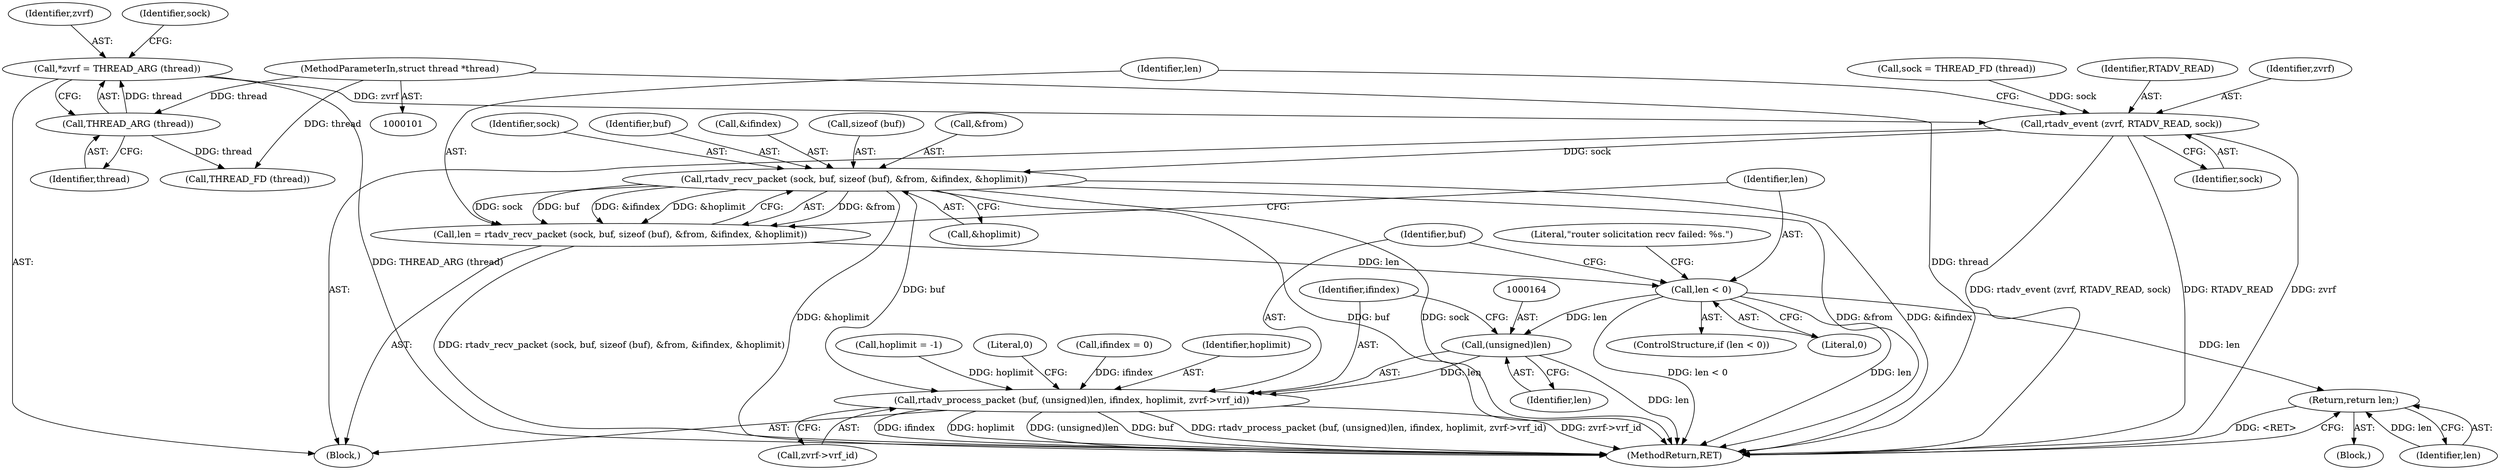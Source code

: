 digraph "0_quagga_cfb1fae25f8c092e0d17073eaf7bd428ce1cd546@pointer" {
"1000118" [label="(Call,*zvrf = THREAD_ARG (thread))"];
"1000120" [label="(Call,THREAD_ARG (thread))"];
"1000102" [label="(MethodParameterIn,struct thread *thread)"];
"1000133" [label="(Call,rtadv_event (zvrf, RTADV_READ, sock))"];
"1000139" [label="(Call,rtadv_recv_packet (sock, buf, sizeof (buf), &from, &ifindex, &hoplimit))"];
"1000137" [label="(Call,len = rtadv_recv_packet (sock, buf, sizeof (buf), &from, &ifindex, &hoplimit))"];
"1000151" [label="(Call,len < 0)"];
"1000159" [label="(Return,return len;)"];
"1000163" [label="(Call,(unsigned)len)"];
"1000161" [label="(Call,rtadv_process_packet (buf, (unsigned)len, ifindex, hoplimit, zvrf->vrf_id))"];
"1000142" [label="(Call,sizeof (buf))"];
"1000109" [label="(Call,ifindex = 0)"];
"1000102" [label="(MethodParameterIn,struct thread *thread)"];
"1000138" [label="(Identifier,len)"];
"1000163" [label="(Call,(unsigned)len)"];
"1000151" [label="(Call,len < 0)"];
"1000136" [label="(Identifier,sock)"];
"1000167" [label="(Identifier,hoplimit)"];
"1000120" [label="(Call,THREAD_ARG (thread))"];
"1000144" [label="(Call,&from)"];
"1000166" [label="(Identifier,ifindex)"];
"1000119" [label="(Identifier,zvrf)"];
"1000124" [label="(Call,THREAD_FD (thread))"];
"1000133" [label="(Call,rtadv_event (zvrf, RTADV_READ, sock))"];
"1000118" [label="(Call,*zvrf = THREAD_ARG (thread))"];
"1000140" [label="(Identifier,sock)"];
"1000141" [label="(Identifier,buf)"];
"1000113" [label="(Call,hoplimit = -1)"];
"1000135" [label="(Identifier,RTADV_READ)"];
"1000173" [label="(MethodReturn,RET)"];
"1000123" [label="(Identifier,sock)"];
"1000137" [label="(Call,len = rtadv_recv_packet (sock, buf, sizeof (buf), &from, &ifindex, &hoplimit))"];
"1000156" [label="(Literal,\"router solicitation recv failed: %s.\")"];
"1000168" [label="(Call,zvrf->vrf_id)"];
"1000152" [label="(Identifier,len)"];
"1000150" [label="(ControlStructure,if (len < 0))"];
"1000159" [label="(Return,return len;)"];
"1000165" [label="(Identifier,len)"];
"1000172" [label="(Literal,0)"];
"1000161" [label="(Call,rtadv_process_packet (buf, (unsigned)len, ifindex, hoplimit, zvrf->vrf_id))"];
"1000134" [label="(Identifier,zvrf)"];
"1000148" [label="(Call,&hoplimit)"];
"1000139" [label="(Call,rtadv_recv_packet (sock, buf, sizeof (buf), &from, &ifindex, &hoplimit))"];
"1000122" [label="(Call,sock = THREAD_FD (thread))"];
"1000103" [label="(Block,)"];
"1000162" [label="(Identifier,buf)"];
"1000154" [label="(Block,)"];
"1000160" [label="(Identifier,len)"];
"1000146" [label="(Call,&ifindex)"];
"1000153" [label="(Literal,0)"];
"1000121" [label="(Identifier,thread)"];
"1000118" -> "1000103"  [label="AST: "];
"1000118" -> "1000120"  [label="CFG: "];
"1000119" -> "1000118"  [label="AST: "];
"1000120" -> "1000118"  [label="AST: "];
"1000123" -> "1000118"  [label="CFG: "];
"1000118" -> "1000173"  [label="DDG: THREAD_ARG (thread)"];
"1000120" -> "1000118"  [label="DDG: thread"];
"1000118" -> "1000133"  [label="DDG: zvrf"];
"1000120" -> "1000121"  [label="CFG: "];
"1000121" -> "1000120"  [label="AST: "];
"1000102" -> "1000120"  [label="DDG: thread"];
"1000120" -> "1000124"  [label="DDG: thread"];
"1000102" -> "1000101"  [label="AST: "];
"1000102" -> "1000173"  [label="DDG: thread"];
"1000102" -> "1000124"  [label="DDG: thread"];
"1000133" -> "1000103"  [label="AST: "];
"1000133" -> "1000136"  [label="CFG: "];
"1000134" -> "1000133"  [label="AST: "];
"1000135" -> "1000133"  [label="AST: "];
"1000136" -> "1000133"  [label="AST: "];
"1000138" -> "1000133"  [label="CFG: "];
"1000133" -> "1000173"  [label="DDG: zvrf"];
"1000133" -> "1000173"  [label="DDG: rtadv_event (zvrf, RTADV_READ, sock)"];
"1000133" -> "1000173"  [label="DDG: RTADV_READ"];
"1000122" -> "1000133"  [label="DDG: sock"];
"1000133" -> "1000139"  [label="DDG: sock"];
"1000139" -> "1000137"  [label="AST: "];
"1000139" -> "1000148"  [label="CFG: "];
"1000140" -> "1000139"  [label="AST: "];
"1000141" -> "1000139"  [label="AST: "];
"1000142" -> "1000139"  [label="AST: "];
"1000144" -> "1000139"  [label="AST: "];
"1000146" -> "1000139"  [label="AST: "];
"1000148" -> "1000139"  [label="AST: "];
"1000137" -> "1000139"  [label="CFG: "];
"1000139" -> "1000173"  [label="DDG: &hoplimit"];
"1000139" -> "1000173"  [label="DDG: buf"];
"1000139" -> "1000173"  [label="DDG: sock"];
"1000139" -> "1000173"  [label="DDG: &from"];
"1000139" -> "1000173"  [label="DDG: &ifindex"];
"1000139" -> "1000137"  [label="DDG: &from"];
"1000139" -> "1000137"  [label="DDG: sock"];
"1000139" -> "1000137"  [label="DDG: buf"];
"1000139" -> "1000137"  [label="DDG: &ifindex"];
"1000139" -> "1000137"  [label="DDG: &hoplimit"];
"1000139" -> "1000161"  [label="DDG: buf"];
"1000137" -> "1000103"  [label="AST: "];
"1000138" -> "1000137"  [label="AST: "];
"1000152" -> "1000137"  [label="CFG: "];
"1000137" -> "1000173"  [label="DDG: rtadv_recv_packet (sock, buf, sizeof (buf), &from, &ifindex, &hoplimit)"];
"1000137" -> "1000151"  [label="DDG: len"];
"1000151" -> "1000150"  [label="AST: "];
"1000151" -> "1000153"  [label="CFG: "];
"1000152" -> "1000151"  [label="AST: "];
"1000153" -> "1000151"  [label="AST: "];
"1000156" -> "1000151"  [label="CFG: "];
"1000162" -> "1000151"  [label="CFG: "];
"1000151" -> "1000173"  [label="DDG: len < 0"];
"1000151" -> "1000173"  [label="DDG: len"];
"1000151" -> "1000159"  [label="DDG: len"];
"1000151" -> "1000163"  [label="DDG: len"];
"1000159" -> "1000154"  [label="AST: "];
"1000159" -> "1000160"  [label="CFG: "];
"1000160" -> "1000159"  [label="AST: "];
"1000173" -> "1000159"  [label="CFG: "];
"1000159" -> "1000173"  [label="DDG: <RET>"];
"1000160" -> "1000159"  [label="DDG: len"];
"1000163" -> "1000161"  [label="AST: "];
"1000163" -> "1000165"  [label="CFG: "];
"1000164" -> "1000163"  [label="AST: "];
"1000165" -> "1000163"  [label="AST: "];
"1000166" -> "1000163"  [label="CFG: "];
"1000163" -> "1000173"  [label="DDG: len"];
"1000163" -> "1000161"  [label="DDG: len"];
"1000161" -> "1000103"  [label="AST: "];
"1000161" -> "1000168"  [label="CFG: "];
"1000162" -> "1000161"  [label="AST: "];
"1000166" -> "1000161"  [label="AST: "];
"1000167" -> "1000161"  [label="AST: "];
"1000168" -> "1000161"  [label="AST: "];
"1000172" -> "1000161"  [label="CFG: "];
"1000161" -> "1000173"  [label="DDG: rtadv_process_packet (buf, (unsigned)len, ifindex, hoplimit, zvrf->vrf_id)"];
"1000161" -> "1000173"  [label="DDG: zvrf->vrf_id"];
"1000161" -> "1000173"  [label="DDG: ifindex"];
"1000161" -> "1000173"  [label="DDG: hoplimit"];
"1000161" -> "1000173"  [label="DDG: (unsigned)len"];
"1000161" -> "1000173"  [label="DDG: buf"];
"1000109" -> "1000161"  [label="DDG: ifindex"];
"1000113" -> "1000161"  [label="DDG: hoplimit"];
}
